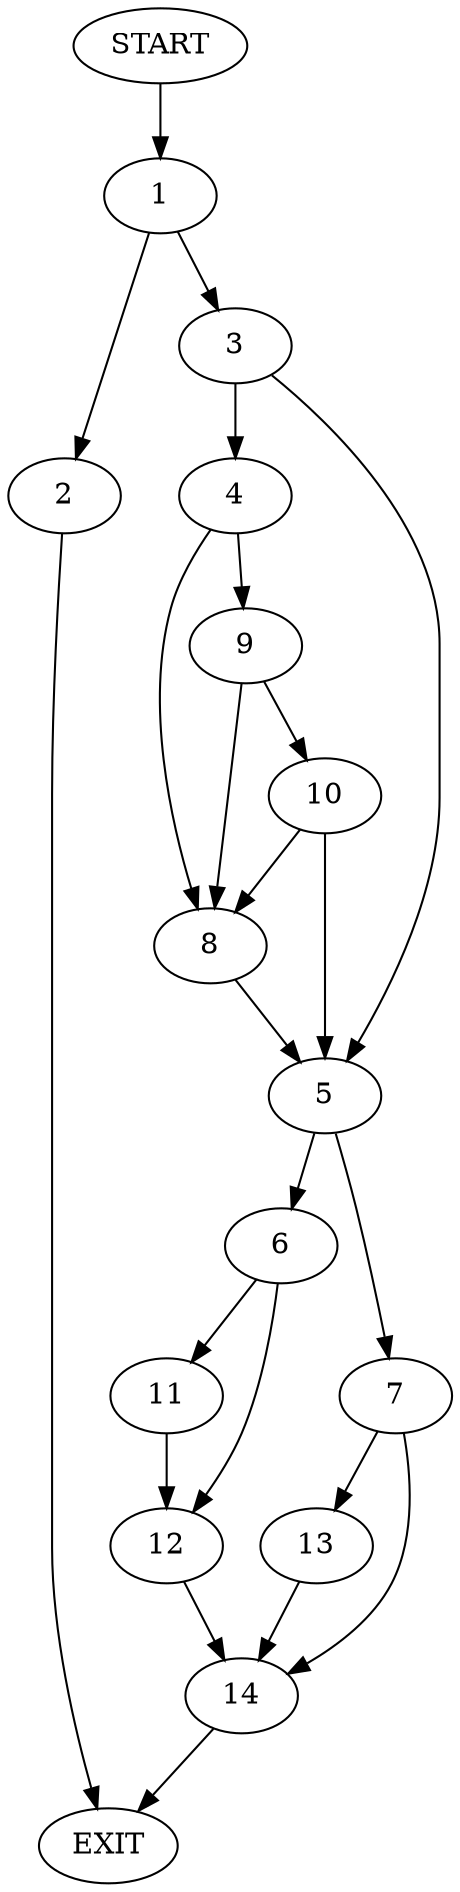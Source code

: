 digraph {
0 [label="START"]
15 [label="EXIT"]
0 -> 1
1 -> 2
1 -> 3
3 -> 4
3 -> 5
2 -> 15
5 -> 6
5 -> 7
4 -> 8
4 -> 9
9 -> 8
9 -> 10
8 -> 5
10 -> 8
10 -> 5
6 -> 11
6 -> 12
7 -> 13
7 -> 14
11 -> 12
12 -> 14
14 -> 15
13 -> 14
}
